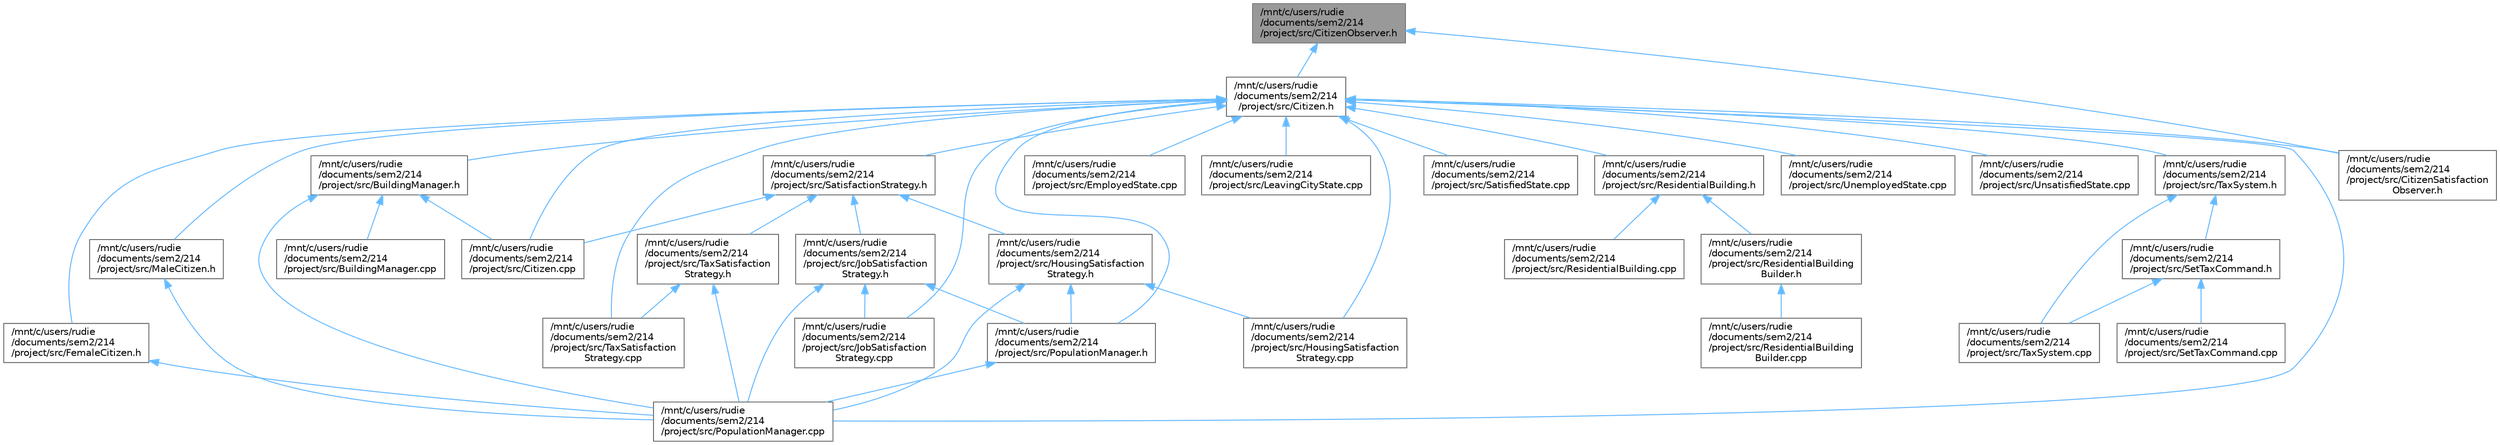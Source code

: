 digraph "/mnt/c/users/rudie/documents/sem2/214/project/src/CitizenObserver.h"
{
 // LATEX_PDF_SIZE
  bgcolor="transparent";
  edge [fontname=Helvetica,fontsize=10,labelfontname=Helvetica,labelfontsize=10];
  node [fontname=Helvetica,fontsize=10,shape=box,height=0.2,width=0.4];
  Node1 [id="Node000001",label="/mnt/c/users/rudie\l/documents/sem2/214\l/project/src/CitizenObserver.h",height=0.2,width=0.4,color="gray40", fillcolor="grey60", style="filled", fontcolor="black",tooltip="Header file for the CitizenObserver class."];
  Node1 -> Node2 [id="edge1_Node000001_Node000002",dir="back",color="steelblue1",style="solid",tooltip=" "];
  Node2 [id="Node000002",label="/mnt/c/users/rudie\l/documents/sem2/214\l/project/src/Citizen.h",height=0.2,width=0.4,color="grey40", fillcolor="white", style="filled",URL="$Citizen_8h.html",tooltip="Header file for the Citizen class."];
  Node2 -> Node3 [id="edge2_Node000002_Node000003",dir="back",color="steelblue1",style="solid",tooltip=" "];
  Node3 [id="Node000003",label="/mnt/c/users/rudie\l/documents/sem2/214\l/project/src/BuildingManager.h",height=0.2,width=0.4,color="grey40", fillcolor="white", style="filled",URL="$BuildingManager_8h.html",tooltip="Definition of the BuildingManager class."];
  Node3 -> Node4 [id="edge3_Node000003_Node000004",dir="back",color="steelblue1",style="solid",tooltip=" "];
  Node4 [id="Node000004",label="/mnt/c/users/rudie\l/documents/sem2/214\l/project/src/BuildingManager.cpp",height=0.2,width=0.4,color="grey40", fillcolor="white", style="filled",URL="$BuildingManager_8cpp.html",tooltip="Implementation of the BuildingManager class."];
  Node3 -> Node5 [id="edge4_Node000003_Node000005",dir="back",color="steelblue1",style="solid",tooltip=" "];
  Node5 [id="Node000005",label="/mnt/c/users/rudie\l/documents/sem2/214\l/project/src/Citizen.cpp",height=0.2,width=0.4,color="grey40", fillcolor="white", style="filled",URL="$Citizen_8cpp.html",tooltip="Implementation of the Citizen class."];
  Node3 -> Node6 [id="edge5_Node000003_Node000006",dir="back",color="steelblue1",style="solid",tooltip=" "];
  Node6 [id="Node000006",label="/mnt/c/users/rudie\l/documents/sem2/214\l/project/src/PopulationManager.cpp",height=0.2,width=0.4,color="grey40", fillcolor="white", style="filled",URL="$PopulationManager_8cpp.html",tooltip="Implementation of the PopulationManager class."];
  Node2 -> Node5 [id="edge6_Node000002_Node000005",dir="back",color="steelblue1",style="solid",tooltip=" "];
  Node2 -> Node7 [id="edge7_Node000002_Node000007",dir="back",color="steelblue1",style="solid",tooltip=" "];
  Node7 [id="Node000007",label="/mnt/c/users/rudie\l/documents/sem2/214\l/project/src/CitizenSatisfaction\lObserver.h",height=0.2,width=0.4,color="grey40", fillcolor="white", style="filled",URL="$CitizenSatisfactionObserver_8h.html",tooltip="Header file for the CitizenSatisfactionObserver class."];
  Node2 -> Node8 [id="edge8_Node000002_Node000008",dir="back",color="steelblue1",style="solid",tooltip=" "];
  Node8 [id="Node000008",label="/mnt/c/users/rudie\l/documents/sem2/214\l/project/src/EmployedState.cpp",height=0.2,width=0.4,color="grey40", fillcolor="white", style="filled",URL="$EmployedState_8cpp.html",tooltip="Implementation of the EmployedState class for handling the employed state of a Citizen."];
  Node2 -> Node9 [id="edge9_Node000002_Node000009",dir="back",color="steelblue1",style="solid",tooltip=" "];
  Node9 [id="Node000009",label="/mnt/c/users/rudie\l/documents/sem2/214\l/project/src/FemaleCitizen.h",height=0.2,width=0.4,color="grey40", fillcolor="white", style="filled",URL="$FemaleCitizen_8h.html",tooltip="Definition of the FemaleCitizen class."];
  Node9 -> Node6 [id="edge10_Node000009_Node000006",dir="back",color="steelblue1",style="solid",tooltip=" "];
  Node2 -> Node10 [id="edge11_Node000002_Node000010",dir="back",color="steelblue1",style="solid",tooltip=" "];
  Node10 [id="Node000010",label="/mnt/c/users/rudie\l/documents/sem2/214\l/project/src/HousingSatisfaction\lStrategy.cpp",height=0.2,width=0.4,color="grey40", fillcolor="white", style="filled",URL="$HousingSatisfactionStrategy_8cpp.html",tooltip="Implementation of the HousingSatisfactionStrategy class."];
  Node2 -> Node11 [id="edge12_Node000002_Node000011",dir="back",color="steelblue1",style="solid",tooltip=" "];
  Node11 [id="Node000011",label="/mnt/c/users/rudie\l/documents/sem2/214\l/project/src/JobSatisfaction\lStrategy.cpp",height=0.2,width=0.4,color="grey40", fillcolor="white", style="filled",URL="$JobSatisfactionStrategy_8cpp.html",tooltip="Implementation of the JobSatisfactionStrategy class."];
  Node2 -> Node12 [id="edge13_Node000002_Node000012",dir="back",color="steelblue1",style="solid",tooltip=" "];
  Node12 [id="Node000012",label="/mnt/c/users/rudie\l/documents/sem2/214\l/project/src/LeavingCityState.cpp",height=0.2,width=0.4,color="grey40", fillcolor="white", style="filled",URL="$LeavingCityState_8cpp.html",tooltip="Implementation of the LeavingCityState class."];
  Node2 -> Node13 [id="edge14_Node000002_Node000013",dir="back",color="steelblue1",style="solid",tooltip=" "];
  Node13 [id="Node000013",label="/mnt/c/users/rudie\l/documents/sem2/214\l/project/src/MaleCitizen.h",height=0.2,width=0.4,color="grey40", fillcolor="white", style="filled",URL="$MaleCitizen_8h.html",tooltip="Definition of the MaleCitizen class."];
  Node13 -> Node6 [id="edge15_Node000013_Node000006",dir="back",color="steelblue1",style="solid",tooltip=" "];
  Node2 -> Node6 [id="edge16_Node000002_Node000006",dir="back",color="steelblue1",style="solid",tooltip=" "];
  Node2 -> Node14 [id="edge17_Node000002_Node000014",dir="back",color="steelblue1",style="solid",tooltip=" "];
  Node14 [id="Node000014",label="/mnt/c/users/rudie\l/documents/sem2/214\l/project/src/PopulationManager.h",height=0.2,width=0.4,color="grey40", fillcolor="white", style="filled",URL="$PopulationManager_8h.html",tooltip="Definition of the PopulationManager class."];
  Node14 -> Node6 [id="edge18_Node000014_Node000006",dir="back",color="steelblue1",style="solid",tooltip=" "];
  Node2 -> Node15 [id="edge19_Node000002_Node000015",dir="back",color="steelblue1",style="solid",tooltip=" "];
  Node15 [id="Node000015",label="/mnt/c/users/rudie\l/documents/sem2/214\l/project/src/ResidentialBuilding.h",height=0.2,width=0.4,color="grey40", fillcolor="white", style="filled",URL="$ResidentialBuilding_8h.html",tooltip="Header file for the ResidentialBuilding class."];
  Node15 -> Node16 [id="edge20_Node000015_Node000016",dir="back",color="steelblue1",style="solid",tooltip=" "];
  Node16 [id="Node000016",label="/mnt/c/users/rudie\l/documents/sem2/214\l/project/src/ResidentialBuilding.cpp",height=0.2,width=0.4,color="grey40", fillcolor="white", style="filled",URL="$ResidentialBuilding_8cpp.html",tooltip="Implementation of the ResidentialBuilding class."];
  Node15 -> Node17 [id="edge21_Node000015_Node000017",dir="back",color="steelblue1",style="solid",tooltip=" "];
  Node17 [id="Node000017",label="/mnt/c/users/rudie\l/documents/sem2/214\l/project/src/ResidentialBuilding\lBuilder.h",height=0.2,width=0.4,color="grey40", fillcolor="white", style="filled",URL="$ResidentialBuildingBuilder_8h.html",tooltip="Header file for the ResidentialBuildingBuilder class."];
  Node17 -> Node18 [id="edge22_Node000017_Node000018",dir="back",color="steelblue1",style="solid",tooltip=" "];
  Node18 [id="Node000018",label="/mnt/c/users/rudie\l/documents/sem2/214\l/project/src/ResidentialBuilding\lBuilder.cpp",height=0.2,width=0.4,color="grey40", fillcolor="white", style="filled",URL="$ResidentialBuildingBuilder_8cpp.html",tooltip="Implementation file for the ResidentialBuildingBuilder class."];
  Node2 -> Node19 [id="edge23_Node000002_Node000019",dir="back",color="steelblue1",style="solid",tooltip=" "];
  Node19 [id="Node000019",label="/mnt/c/users/rudie\l/documents/sem2/214\l/project/src/SatisfactionStrategy.h",height=0.2,width=0.4,color="grey40", fillcolor="white", style="filled",URL="$SatisfactionStrategy_8h.html",tooltip="Header file for the SatisfactionStrategy class."];
  Node19 -> Node5 [id="edge24_Node000019_Node000005",dir="back",color="steelblue1",style="solid",tooltip=" "];
  Node19 -> Node20 [id="edge25_Node000019_Node000020",dir="back",color="steelblue1",style="solid",tooltip=" "];
  Node20 [id="Node000020",label="/mnt/c/users/rudie\l/documents/sem2/214\l/project/src/HousingSatisfaction\lStrategy.h",height=0.2,width=0.4,color="grey40", fillcolor="white", style="filled",URL="$HousingSatisfactionStrategy_8h.html",tooltip="Definition of the HousingSatisfactionStrategy class."];
  Node20 -> Node10 [id="edge26_Node000020_Node000010",dir="back",color="steelblue1",style="solid",tooltip=" "];
  Node20 -> Node6 [id="edge27_Node000020_Node000006",dir="back",color="steelblue1",style="solid",tooltip=" "];
  Node20 -> Node14 [id="edge28_Node000020_Node000014",dir="back",color="steelblue1",style="solid",tooltip=" "];
  Node19 -> Node21 [id="edge29_Node000019_Node000021",dir="back",color="steelblue1",style="solid",tooltip=" "];
  Node21 [id="Node000021",label="/mnt/c/users/rudie\l/documents/sem2/214\l/project/src/JobSatisfaction\lStrategy.h",height=0.2,width=0.4,color="grey40", fillcolor="white", style="filled",URL="$JobSatisfactionStrategy_8h.html",tooltip="Definition of the JobSatisfactionStrategy class."];
  Node21 -> Node11 [id="edge30_Node000021_Node000011",dir="back",color="steelblue1",style="solid",tooltip=" "];
  Node21 -> Node6 [id="edge31_Node000021_Node000006",dir="back",color="steelblue1",style="solid",tooltip=" "];
  Node21 -> Node14 [id="edge32_Node000021_Node000014",dir="back",color="steelblue1",style="solid",tooltip=" "];
  Node19 -> Node22 [id="edge33_Node000019_Node000022",dir="back",color="steelblue1",style="solid",tooltip=" "];
  Node22 [id="Node000022",label="/mnt/c/users/rudie\l/documents/sem2/214\l/project/src/TaxSatisfaction\lStrategy.h",height=0.2,width=0.4,color="grey40", fillcolor="white", style="filled",URL="$TaxSatisfactionStrategy_8h_source.html",tooltip=" "];
  Node22 -> Node6 [id="edge34_Node000022_Node000006",dir="back",color="steelblue1",style="solid",tooltip=" "];
  Node22 -> Node23 [id="edge35_Node000022_Node000023",dir="back",color="steelblue1",style="solid",tooltip=" "];
  Node23 [id="Node000023",label="/mnt/c/users/rudie\l/documents/sem2/214\l/project/src/TaxSatisfaction\lStrategy.cpp",height=0.2,width=0.4,color="grey40", fillcolor="white", style="filled",URL="$TaxSatisfactionStrategy_8cpp.html",tooltip="Implementation of the TaxSatisfactionStrategy class."];
  Node2 -> Node24 [id="edge36_Node000002_Node000024",dir="back",color="steelblue1",style="solid",tooltip=" "];
  Node24 [id="Node000024",label="/mnt/c/users/rudie\l/documents/sem2/214\l/project/src/SatisfiedState.cpp",height=0.2,width=0.4,color="grey40", fillcolor="white", style="filled",URL="$SatisfiedState_8cpp.html",tooltip="Implementation file for the SatisfiedState class."];
  Node2 -> Node23 [id="edge37_Node000002_Node000023",dir="back",color="steelblue1",style="solid",tooltip=" "];
  Node2 -> Node25 [id="edge38_Node000002_Node000025",dir="back",color="steelblue1",style="solid",tooltip=" "];
  Node25 [id="Node000025",label="/mnt/c/users/rudie\l/documents/sem2/214\l/project/src/TaxSystem.h",height=0.2,width=0.4,color="grey40", fillcolor="white", style="filled",URL="$TaxSystem_8h_source.html",tooltip=" "];
  Node25 -> Node26 [id="edge39_Node000025_Node000026",dir="back",color="steelblue1",style="solid",tooltip=" "];
  Node26 [id="Node000026",label="/mnt/c/users/rudie\l/documents/sem2/214\l/project/src/SetTaxCommand.h",height=0.2,width=0.4,color="grey40", fillcolor="white", style="filled",URL="$SetTaxCommand_8h.html",tooltip="Declaration of the SetTaxCommand class."];
  Node26 -> Node27 [id="edge40_Node000026_Node000027",dir="back",color="steelblue1",style="solid",tooltip=" "];
  Node27 [id="Node000027",label="/mnt/c/users/rudie\l/documents/sem2/214\l/project/src/SetTaxCommand.cpp",height=0.2,width=0.4,color="grey40", fillcolor="white", style="filled",URL="$SetTaxCommand_8cpp.html",tooltip="Implementation of the SetTaxCommand class."];
  Node26 -> Node28 [id="edge41_Node000026_Node000028",dir="back",color="steelblue1",style="solid",tooltip=" "];
  Node28 [id="Node000028",label="/mnt/c/users/rudie\l/documents/sem2/214\l/project/src/TaxSystem.cpp",height=0.2,width=0.4,color="grey40", fillcolor="white", style="filled",URL="$TaxSystem_8cpp.html",tooltip="Implementation of the TaxSystem class."];
  Node25 -> Node28 [id="edge42_Node000025_Node000028",dir="back",color="steelblue1",style="solid",tooltip=" "];
  Node2 -> Node29 [id="edge43_Node000002_Node000029",dir="back",color="steelblue1",style="solid",tooltip=" "];
  Node29 [id="Node000029",label="/mnt/c/users/rudie\l/documents/sem2/214\l/project/src/UnemployedState.cpp",height=0.2,width=0.4,color="grey40", fillcolor="white", style="filled",URL="$UnemployedState_8cpp.html",tooltip="Implementation of the UnemployedState class."];
  Node2 -> Node30 [id="edge44_Node000002_Node000030",dir="back",color="steelblue1",style="solid",tooltip=" "];
  Node30 [id="Node000030",label="/mnt/c/users/rudie\l/documents/sem2/214\l/project/src/UnsatisfiedState.cpp",height=0.2,width=0.4,color="grey40", fillcolor="white", style="filled",URL="$UnsatisfiedState_8cpp.html",tooltip="Implementation of the UnsatisfiedState class."];
  Node1 -> Node7 [id="edge45_Node000001_Node000007",dir="back",color="steelblue1",style="solid",tooltip=" "];
}

